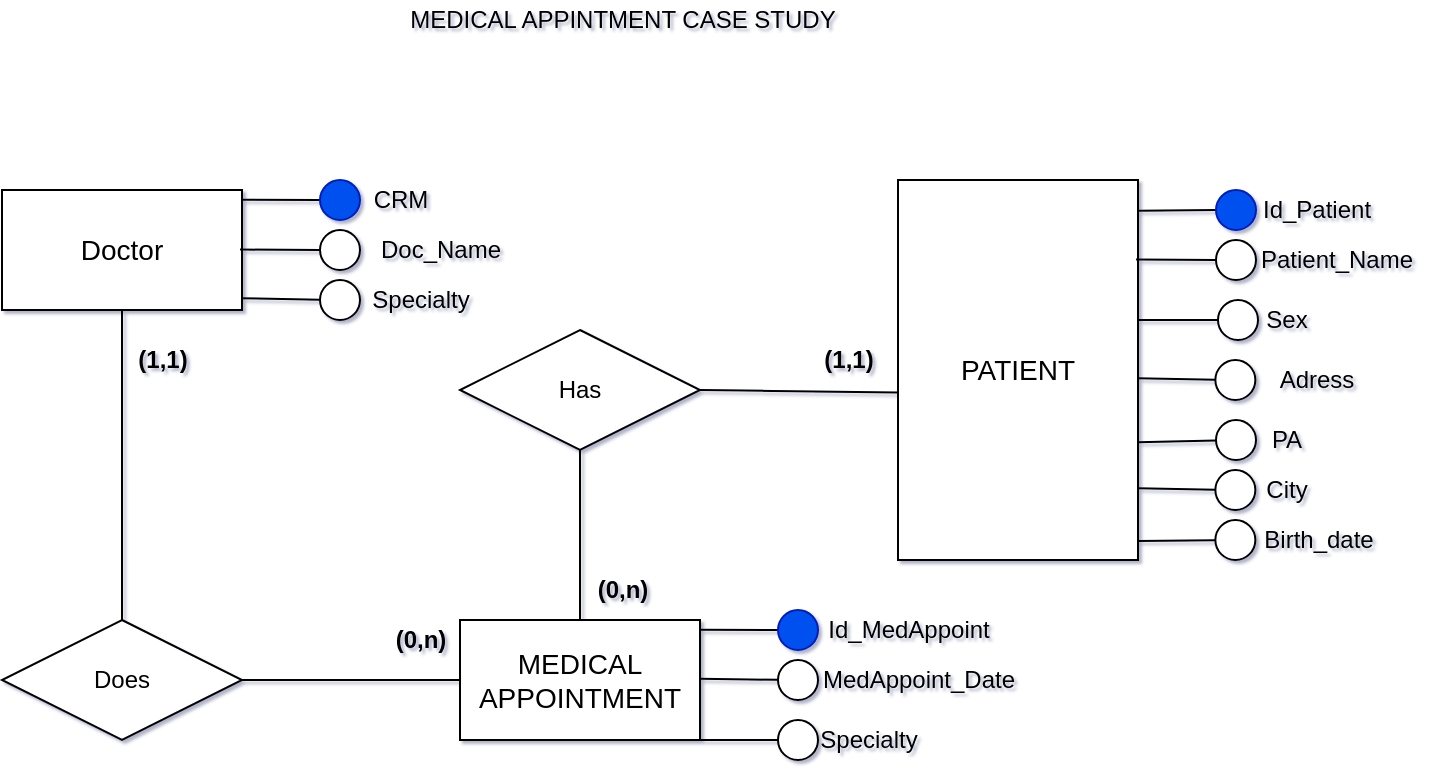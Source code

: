 <mxfile version="16.4.0" type="device"><diagram id="ak8YnBDwPTww-ZllFCEk" name="Page-1"><mxGraphModel dx="868" dy="593" grid="1" gridSize="10" guides="1" tooltips="1" connect="1" arrows="1" fold="1" page="1" pageScale="1" pageWidth="827" pageHeight="1169" math="0" shadow="1"><root><mxCell id="0"/><mxCell id="1" parent="0"/><mxCell id="Ps8PBKuRNGfaD492Uv-_-41" value="&lt;span style=&quot;font-size: 14px&quot;&gt;Doctor&lt;/span&gt;" style="rounded=0;whiteSpace=wrap;html=1;" parent="1" vertex="1"><mxGeometry x="90" y="195" width="120" height="60" as="geometry"/></mxCell><mxCell id="Ps8PBKuRNGfaD492Uv-_-49" value="&lt;span style=&quot;color: rgba(0 , 0 , 0 , 0) ; font-family: monospace ; font-size: 0px&quot;&gt;%3CmxGraphModel%3E%3Croot%3E%3CmxCell%20id%3D%220%22%2F%3E%3CmxCell%20id%3D%221%22%20parent%3D%220%22%2F%3E%3CmxCell%20id%3D%222%22%20value%3D%22%22%20style%3D%22endArrow%3Dnone%3Bhtml%3D1%3Brounded%3D0%3B%22%20edge%3D%221%22%20target%3D%225%22%20parent%3D%221%22%3E%3CmxGeometry%20relative%3D%221%22%20as%3D%22geometry%22%3E%3CmxPoint%20x%3D%22170%22%20y%3D%22-340%22%20as%3D%22sourcePoint%22%2F%3E%3CmxPoint%20x%3D%22220%22%20y%3D%22-350%22%20as%3D%22targetPoint%22%2F%3E%3C%2FmxGeometry%3E%3C%2FmxCell%3E%3CmxCell%20id%3D%223%22%20value%3D%22%22%20style%3D%22endArrow%3Dnone%3Bhtml%3D1%3Brounded%3D0%3BexitX%3D1%3BexitY%3D0.25%3BexitDx%3D0%3BexitDy%3D0%3B%22%20edge%3D%221%22%20target%3D%226%22%20parent%3D%221%22%3E%3CmxGeometry%20relative%3D%221%22%20as%3D%22geometry%22%3E%3CmxPoint%20x%3D%22170%22%20y%3D%22-315%22%20as%3D%22sourcePoint%22%2F%3E%3CmxPoint%20x%3D%22220%22%20y%3D%22-327%22%20as%3D%22targetPoint%22%2F%3E%3C%2FmxGeometry%3E%3C%2FmxCell%3E%3CmxCell%20id%3D%224%22%20value%3D%22%22%20style%3D%22endArrow%3Dnone%3Bhtml%3D1%3Brounded%3D0%3BexitX%3D1.007%3BexitY%3D0.671%3BexitDx%3D0%3BexitDy%3D0%3BexitPerimeter%3D0%3B%22%20edge%3D%221%22%20target%3D%227%22%20parent%3D%221%22%3E%3CmxGeometry%20relative%3D%221%22%20as%3D%22geometry%22%3E%3CmxPoint%20x%3D%22171.12%22%20y%3D%22-289.74%22%20as%3D%22sourcePoint%22%2F%3E%3CmxPoint%20x%3D%22220%22%20y%3D%22-308%22%20as%3D%22targetPoint%22%2F%3E%3C%2FmxGeometry%3E%3C%2FmxCell%3E%3CmxCell%20id%3D%225%22%20value%3D%22%22%20style%3D%22ellipse%3BwhiteSpace%3Dwrap%3Bhtml%3D1%3Balign%3Dcenter%3BfillColor%3D%230050ef%3BstrokeColor%3D%23001DBC%3BfontColor%3D%23ffffff%3B%22%20vertex%3D%221%22%20parent%3D%221%22%3E%3CmxGeometry%20x%3D%22205%22%20y%3D%22-350%22%20width%3D%2220%22%20height%3D%2220%22%20as%3D%22geometry%22%2F%3E%3C%2FmxCell%3E%3CmxCell%20id%3D%226%22%20value%3D%22%22%20style%3D%22ellipse%3BwhiteSpace%3Dwrap%3Bhtml%3D1%3Balign%3Dcenter%3B%22%20vertex%3D%221%22%20parent%3D%221%22%3E%3CmxGeometry%20x%3D%22205%22%20y%3D%22-325%22%20width%3D%2220%22%20height%3D%2220%22%20as%3D%22geometry%22%2F%3E%3C%2FmxCell%3E%3CmxCell%20id%3D%227%22%20value%3D%22%22%20style%3D%22ellipse%3BwhiteSpace%3Dwrap%3Bhtml%3D1%3Balign%3Dcenter%3BfontStyle%3D4%3B%22%20vertex%3D%221%22%20parent%3D%221%22%3E%3CmxGeometry%20x%3D%22205%22%20y%3D%22-300%22%20width%3D%2220%22%20height%3D%2220%22%20as%3D%22geometry%22%2F%3E%3C%2FmxCell%3E%3CmxCell%20id%3D%228%22%20value%3D%22CRM%22%20style%3D%22text%3Bhtml%3D1%3Balign%3Dcenter%3BverticalAlign%3Dmiddle%3Bresizable%3D0%3Bpoints%3D%5B%5D%3Bautosize%3D1%3BstrokeColor%3Dnone%3BfillColor%3Dnone%3B%22%20vertex%3D%221%22%20parent%3D%221%22%3E%3CmxGeometry%20x%3D%22250%22%20y%3D%22-350%22%20width%3D%2240%22%20height%3D%2220%22%20as%3D%22geometry%22%2F%3E%3C%2FmxCell%3E%3C%2Froot%3E%3C%2FmxGraphModel%3E&lt;/span&gt;" style="text;html=1;align=center;verticalAlign=middle;resizable=0;points=[];autosize=1;strokeColor=none;fillColor=none;" parent="1" vertex="1"><mxGeometry x="210" y="225" width="20" height="20" as="geometry"/></mxCell><mxCell id="Ps8PBKuRNGfaD492Uv-_-50" value="" style="endArrow=none;html=1;rounded=0;exitX=1.002;exitY=0.081;exitDx=0;exitDy=0;exitPerimeter=0;" parent="1" source="Ps8PBKuRNGfaD492Uv-_-41" target="Ps8PBKuRNGfaD492Uv-_-53" edge="1"><mxGeometry relative="1" as="geometry"><mxPoint x="214" y="200" as="sourcePoint"/><mxPoint x="264" y="190" as="targetPoint"/></mxGeometry></mxCell><mxCell id="Ps8PBKuRNGfaD492Uv-_-51" value="" style="endArrow=none;html=1;rounded=0;exitX=-0.048;exitY=-0.01;exitDx=0;exitDy=0;exitPerimeter=0;" parent="1" source="Ps8PBKuRNGfaD492Uv-_-49" target="Ps8PBKuRNGfaD492Uv-_-54" edge="1"><mxGeometry relative="1" as="geometry"><mxPoint x="214" y="225" as="sourcePoint"/><mxPoint x="264" y="213" as="targetPoint"/></mxGeometry></mxCell><mxCell id="Ps8PBKuRNGfaD492Uv-_-52" value="" style="endArrow=none;html=1;rounded=0;exitX=0.997;exitY=0.902;exitDx=0;exitDy=0;exitPerimeter=0;" parent="1" source="Ps8PBKuRNGfaD492Uv-_-41" target="Ps8PBKuRNGfaD492Uv-_-55" edge="1"><mxGeometry relative="1" as="geometry"><mxPoint x="215" y="250" as="sourcePoint"/><mxPoint x="264" y="232" as="targetPoint"/></mxGeometry></mxCell><mxCell id="Ps8PBKuRNGfaD492Uv-_-53" value="" style="ellipse;whiteSpace=wrap;html=1;align=center;fillColor=#0050ef;strokeColor=#001DBC;fontColor=#ffffff;" parent="1" vertex="1"><mxGeometry x="249" y="190" width="20" height="20" as="geometry"/></mxCell><mxCell id="Ps8PBKuRNGfaD492Uv-_-54" value="" style="ellipse;whiteSpace=wrap;html=1;align=center;" parent="1" vertex="1"><mxGeometry x="249" y="215" width="20" height="20" as="geometry"/></mxCell><mxCell id="Ps8PBKuRNGfaD492Uv-_-55" value="" style="ellipse;whiteSpace=wrap;html=1;align=center;fontStyle=4;" parent="1" vertex="1"><mxGeometry x="249" y="240" width="20" height="20" as="geometry"/></mxCell><mxCell id="Ps8PBKuRNGfaD492Uv-_-56" value="CRM" style="text;html=1;align=center;verticalAlign=middle;resizable=0;points=[];autosize=1;strokeColor=none;fillColor=none;" parent="1" vertex="1"><mxGeometry x="269" y="190" width="40" height="20" as="geometry"/></mxCell><mxCell id="Ps8PBKuRNGfaD492Uv-_-57" value="Doc_Name" style="text;html=1;align=center;verticalAlign=middle;resizable=0;points=[];autosize=1;strokeColor=none;fillColor=none;" parent="1" vertex="1"><mxGeometry x="269" y="215" width="80" height="20" as="geometry"/></mxCell><mxCell id="Ps8PBKuRNGfaD492Uv-_-58" value="Specialty" style="text;html=1;align=center;verticalAlign=middle;resizable=0;points=[];autosize=1;strokeColor=none;fillColor=none;" parent="1" vertex="1"><mxGeometry x="269" y="240" width="60" height="20" as="geometry"/></mxCell><mxCell id="Ps8PBKuRNGfaD492Uv-_-59" value="&lt;span style=&quot;font-size: 14px&quot;&gt;PATIENT&lt;/span&gt;" style="rounded=0;whiteSpace=wrap;html=1;" parent="1" vertex="1"><mxGeometry x="538" y="190" width="120" height="190" as="geometry"/></mxCell><mxCell id="Ps8PBKuRNGfaD492Uv-_-60" value="&lt;span style=&quot;color: rgba(0 , 0 , 0 , 0) ; font-family: monospace ; font-size: 0px&quot;&gt;%3CmxGraphModel%3E%3Croot%3E%3CmxCell%20id%3D%220%22%2F%3E%3CmxCell%20id%3D%221%22%20parent%3D%220%22%2F%3E%3CmxCell%20id%3D%222%22%20value%3D%22%22%20style%3D%22endArrow%3Dnone%3Bhtml%3D1%3Brounded%3D0%3B%22%20edge%3D%221%22%20target%3D%225%22%20parent%3D%221%22%3E%3CmxGeometry%20relative%3D%221%22%20as%3D%22geometry%22%3E%3CmxPoint%20x%3D%22170%22%20y%3D%22-340%22%20as%3D%22sourcePoint%22%2F%3E%3CmxPoint%20x%3D%22220%22%20y%3D%22-350%22%20as%3D%22targetPoint%22%2F%3E%3C%2FmxGeometry%3E%3C%2FmxCell%3E%3CmxCell%20id%3D%223%22%20value%3D%22%22%20style%3D%22endArrow%3Dnone%3Bhtml%3D1%3Brounded%3D0%3BexitX%3D1%3BexitY%3D0.25%3BexitDx%3D0%3BexitDy%3D0%3B%22%20edge%3D%221%22%20target%3D%226%22%20parent%3D%221%22%3E%3CmxGeometry%20relative%3D%221%22%20as%3D%22geometry%22%3E%3CmxPoint%20x%3D%22170%22%20y%3D%22-315%22%20as%3D%22sourcePoint%22%2F%3E%3CmxPoint%20x%3D%22220%22%20y%3D%22-327%22%20as%3D%22targetPoint%22%2F%3E%3C%2FmxGeometry%3E%3C%2FmxCell%3E%3CmxCell%20id%3D%224%22%20value%3D%22%22%20style%3D%22endArrow%3Dnone%3Bhtml%3D1%3Brounded%3D0%3BexitX%3D1.007%3BexitY%3D0.671%3BexitDx%3D0%3BexitDy%3D0%3BexitPerimeter%3D0%3B%22%20edge%3D%221%22%20target%3D%227%22%20parent%3D%221%22%3E%3CmxGeometry%20relative%3D%221%22%20as%3D%22geometry%22%3E%3CmxPoint%20x%3D%22171.12%22%20y%3D%22-289.74%22%20as%3D%22sourcePoint%22%2F%3E%3CmxPoint%20x%3D%22220%22%20y%3D%22-308%22%20as%3D%22targetPoint%22%2F%3E%3C%2FmxGeometry%3E%3C%2FmxCell%3E%3CmxCell%20id%3D%225%22%20value%3D%22%22%20style%3D%22ellipse%3BwhiteSpace%3Dwrap%3Bhtml%3D1%3Balign%3Dcenter%3BfillColor%3D%230050ef%3BstrokeColor%3D%23001DBC%3BfontColor%3D%23ffffff%3B%22%20vertex%3D%221%22%20parent%3D%221%22%3E%3CmxGeometry%20x%3D%22205%22%20y%3D%22-350%22%20width%3D%2220%22%20height%3D%2220%22%20as%3D%22geometry%22%2F%3E%3C%2FmxCell%3E%3CmxCell%20id%3D%226%22%20value%3D%22%22%20style%3D%22ellipse%3BwhiteSpace%3Dwrap%3Bhtml%3D1%3Balign%3Dcenter%3B%22%20vertex%3D%221%22%20parent%3D%221%22%3E%3CmxGeometry%20x%3D%22205%22%20y%3D%22-325%22%20width%3D%2220%22%20height%3D%2220%22%20as%3D%22geometry%22%2F%3E%3C%2FmxCell%3E%3CmxCell%20id%3D%227%22%20value%3D%22%22%20style%3D%22ellipse%3BwhiteSpace%3Dwrap%3Bhtml%3D1%3Balign%3Dcenter%3BfontStyle%3D4%3B%22%20vertex%3D%221%22%20parent%3D%221%22%3E%3CmxGeometry%20x%3D%22205%22%20y%3D%22-300%22%20width%3D%2220%22%20height%3D%2220%22%20as%3D%22geometry%22%2F%3E%3C%2FmxCell%3E%3CmxCell%20id%3D%228%22%20value%3D%22CRM%22%20style%3D%22text%3Bhtml%3D1%3Balign%3Dcenter%3BverticalAlign%3Dmiddle%3Bresizable%3D0%3Bpoints%3D%5B%5D%3Bautosize%3D1%3BstrokeColor%3Dnone%3BfillColor%3Dnone%3B%22%20vertex%3D%221%22%20parent%3D%221%22%3E%3CmxGeometry%20x%3D%22250%22%20y%3D%22-350%22%20width%3D%2240%22%20height%3D%2220%22%20as%3D%22geometry%22%2F%3E%3C%2FmxCell%3E%3C%2Froot%3E%3C%2FmxGraphModel%3E&lt;/span&gt;" style="text;html=1;align=center;verticalAlign=middle;resizable=0;points=[];autosize=1;strokeColor=none;fillColor=none;" parent="1" vertex="1"><mxGeometry x="658" y="230" width="20" height="20" as="geometry"/></mxCell><mxCell id="Ps8PBKuRNGfaD492Uv-_-61" value="" style="endArrow=none;html=1;rounded=0;exitX=1.002;exitY=0.081;exitDx=0;exitDy=0;exitPerimeter=0;" parent="1" source="Ps8PBKuRNGfaD492Uv-_-59" target="Ps8PBKuRNGfaD492Uv-_-64" edge="1"><mxGeometry relative="1" as="geometry"><mxPoint x="662" y="205" as="sourcePoint"/><mxPoint x="712" y="195" as="targetPoint"/></mxGeometry></mxCell><mxCell id="Ps8PBKuRNGfaD492Uv-_-62" value="" style="endArrow=none;html=1;rounded=0;exitX=-0.048;exitY=-0.01;exitDx=0;exitDy=0;exitPerimeter=0;" parent="1" source="Ps8PBKuRNGfaD492Uv-_-60" target="Ps8PBKuRNGfaD492Uv-_-65" edge="1"><mxGeometry relative="1" as="geometry"><mxPoint x="662" y="230" as="sourcePoint"/><mxPoint x="712" y="218" as="targetPoint"/></mxGeometry></mxCell><mxCell id="Ps8PBKuRNGfaD492Uv-_-63" value="" style="endArrow=none;html=1;rounded=0;exitX=0.998;exitY=0.69;exitDx=0;exitDy=0;exitPerimeter=0;" parent="1" source="Ps8PBKuRNGfaD492Uv-_-59" target="Ps8PBKuRNGfaD492Uv-_-66" edge="1"><mxGeometry relative="1" as="geometry"><mxPoint x="663" y="255" as="sourcePoint"/><mxPoint x="712" y="237" as="targetPoint"/></mxGeometry></mxCell><mxCell id="Ps8PBKuRNGfaD492Uv-_-64" value="" style="ellipse;whiteSpace=wrap;html=1;align=center;fillColor=#0050ef;strokeColor=#001DBC;fontColor=#ffffff;" parent="1" vertex="1"><mxGeometry x="697" y="195" width="20" height="20" as="geometry"/></mxCell><mxCell id="Ps8PBKuRNGfaD492Uv-_-65" value="" style="ellipse;whiteSpace=wrap;html=1;align=center;" parent="1" vertex="1"><mxGeometry x="697" y="220" width="20" height="20" as="geometry"/></mxCell><mxCell id="Ps8PBKuRNGfaD492Uv-_-66" value="" style="ellipse;whiteSpace=wrap;html=1;align=center;fontStyle=4;" parent="1" vertex="1"><mxGeometry x="697" y="310" width="20" height="20" as="geometry"/></mxCell><mxCell id="Ps8PBKuRNGfaD492Uv-_-67" value="Id_Patient" style="text;html=1;align=center;verticalAlign=middle;resizable=0;points=[];autosize=1;strokeColor=none;fillColor=none;" parent="1" vertex="1"><mxGeometry x="712" y="195" width="70" height="20" as="geometry"/></mxCell><mxCell id="Ps8PBKuRNGfaD492Uv-_-68" value="Patient_Name" style="text;html=1;align=center;verticalAlign=middle;resizable=0;points=[];autosize=1;strokeColor=none;fillColor=none;" parent="1" vertex="1"><mxGeometry x="712" y="220" width="90" height="20" as="geometry"/></mxCell><mxCell id="Ps8PBKuRNGfaD492Uv-_-69" value="PA" style="text;html=1;align=center;verticalAlign=middle;resizable=0;points=[];autosize=1;strokeColor=none;fillColor=none;" parent="1" vertex="1"><mxGeometry x="716.68" y="310" width="30" height="20" as="geometry"/></mxCell><mxCell id="Ps8PBKuRNGfaD492Uv-_-70" value="&lt;span style=&quot;font-size: 14px&quot;&gt;MEDICAL APPOINTMENT&lt;/span&gt;" style="rounded=0;whiteSpace=wrap;html=1;" parent="1" vertex="1"><mxGeometry x="319" y="410" width="120" height="60" as="geometry"/></mxCell><mxCell id="Ps8PBKuRNGfaD492Uv-_-71" value="&lt;span style=&quot;color: rgba(0 , 0 , 0 , 0) ; font-family: monospace ; font-size: 0px&quot;&gt;%3CmxGraphModel%3E%3Croot%3E%3CmxCell%20id%3D%220%22%2F%3E%3CmxCell%20id%3D%221%22%20parent%3D%220%22%2F%3E%3CmxCell%20id%3D%222%22%20value%3D%22%22%20style%3D%22endArrow%3Dnone%3Bhtml%3D1%3Brounded%3D0%3B%22%20edge%3D%221%22%20target%3D%225%22%20parent%3D%221%22%3E%3CmxGeometry%20relative%3D%221%22%20as%3D%22geometry%22%3E%3CmxPoint%20x%3D%22170%22%20y%3D%22-340%22%20as%3D%22sourcePoint%22%2F%3E%3CmxPoint%20x%3D%22220%22%20y%3D%22-350%22%20as%3D%22targetPoint%22%2F%3E%3C%2FmxGeometry%3E%3C%2FmxCell%3E%3CmxCell%20id%3D%223%22%20value%3D%22%22%20style%3D%22endArrow%3Dnone%3Bhtml%3D1%3Brounded%3D0%3BexitX%3D1%3BexitY%3D0.25%3BexitDx%3D0%3BexitDy%3D0%3B%22%20edge%3D%221%22%20target%3D%226%22%20parent%3D%221%22%3E%3CmxGeometry%20relative%3D%221%22%20as%3D%22geometry%22%3E%3CmxPoint%20x%3D%22170%22%20y%3D%22-315%22%20as%3D%22sourcePoint%22%2F%3E%3CmxPoint%20x%3D%22220%22%20y%3D%22-327%22%20as%3D%22targetPoint%22%2F%3E%3C%2FmxGeometry%3E%3C%2FmxCell%3E%3CmxCell%20id%3D%224%22%20value%3D%22%22%20style%3D%22endArrow%3Dnone%3Bhtml%3D1%3Brounded%3D0%3BexitX%3D1.007%3BexitY%3D0.671%3BexitDx%3D0%3BexitDy%3D0%3BexitPerimeter%3D0%3B%22%20edge%3D%221%22%20target%3D%227%22%20parent%3D%221%22%3E%3CmxGeometry%20relative%3D%221%22%20as%3D%22geometry%22%3E%3CmxPoint%20x%3D%22171.12%22%20y%3D%22-289.74%22%20as%3D%22sourcePoint%22%2F%3E%3CmxPoint%20x%3D%22220%22%20y%3D%22-308%22%20as%3D%22targetPoint%22%2F%3E%3C%2FmxGeometry%3E%3C%2FmxCell%3E%3CmxCell%20id%3D%225%22%20value%3D%22%22%20style%3D%22ellipse%3BwhiteSpace%3Dwrap%3Bhtml%3D1%3Balign%3Dcenter%3BfillColor%3D%230050ef%3BstrokeColor%3D%23001DBC%3BfontColor%3D%23ffffff%3B%22%20vertex%3D%221%22%20parent%3D%221%22%3E%3CmxGeometry%20x%3D%22205%22%20y%3D%22-350%22%20width%3D%2220%22%20height%3D%2220%22%20as%3D%22geometry%22%2F%3E%3C%2FmxCell%3E%3CmxCell%20id%3D%226%22%20value%3D%22%22%20style%3D%22ellipse%3BwhiteSpace%3Dwrap%3Bhtml%3D1%3Balign%3Dcenter%3B%22%20vertex%3D%221%22%20parent%3D%221%22%3E%3CmxGeometry%20x%3D%22205%22%20y%3D%22-325%22%20width%3D%2220%22%20height%3D%2220%22%20as%3D%22geometry%22%2F%3E%3C%2FmxCell%3E%3CmxCell%20id%3D%227%22%20value%3D%22%22%20style%3D%22ellipse%3BwhiteSpace%3Dwrap%3Bhtml%3D1%3Balign%3Dcenter%3BfontStyle%3D4%3B%22%20vertex%3D%221%22%20parent%3D%221%22%3E%3CmxGeometry%20x%3D%22205%22%20y%3D%22-300%22%20width%3D%2220%22%20height%3D%2220%22%20as%3D%22geometry%22%2F%3E%3C%2FmxCell%3E%3CmxCell%20id%3D%228%22%20value%3D%22CRM%22%20style%3D%22text%3Bhtml%3D1%3Balign%3Dcenter%3BverticalAlign%3Dmiddle%3Bresizable%3D0%3Bpoints%3D%5B%5D%3Bautosize%3D1%3BstrokeColor%3Dnone%3BfillColor%3Dnone%3B%22%20vertex%3D%221%22%20parent%3D%221%22%3E%3CmxGeometry%20x%3D%22250%22%20y%3D%22-350%22%20width%3D%2240%22%20height%3D%2220%22%20as%3D%22geometry%22%2F%3E%3C%2FmxCell%3E%3C%2Froot%3E%3C%2FmxGraphModel%3E&lt;/span&gt;" style="text;html=1;align=center;verticalAlign=middle;resizable=0;points=[];autosize=1;strokeColor=none;fillColor=none;" parent="1" vertex="1"><mxGeometry x="439" y="440" width="20" height="20" as="geometry"/></mxCell><mxCell id="Ps8PBKuRNGfaD492Uv-_-72" value="" style="endArrow=none;html=1;rounded=0;exitX=1.002;exitY=0.081;exitDx=0;exitDy=0;exitPerimeter=0;" parent="1" source="Ps8PBKuRNGfaD492Uv-_-70" target="Ps8PBKuRNGfaD492Uv-_-75" edge="1"><mxGeometry relative="1" as="geometry"><mxPoint x="443" y="415" as="sourcePoint"/><mxPoint x="493" y="405" as="targetPoint"/></mxGeometry></mxCell><mxCell id="Ps8PBKuRNGfaD492Uv-_-73" value="" style="endArrow=none;html=1;rounded=0;exitX=-0.01;exitY=-0.034;exitDx=0;exitDy=0;exitPerimeter=0;" parent="1" source="Ps8PBKuRNGfaD492Uv-_-71" target="Ps8PBKuRNGfaD492Uv-_-76" edge="1"><mxGeometry relative="1" as="geometry"><mxPoint x="443" y="440" as="sourcePoint"/><mxPoint x="493" y="428" as="targetPoint"/></mxGeometry></mxCell><mxCell id="Ps8PBKuRNGfaD492Uv-_-75" value="" style="ellipse;whiteSpace=wrap;html=1;align=center;fillColor=#0050ef;strokeColor=#001DBC;fontColor=#ffffff;" parent="1" vertex="1"><mxGeometry x="478" y="405" width="20" height="20" as="geometry"/></mxCell><mxCell id="Ps8PBKuRNGfaD492Uv-_-76" value="" style="ellipse;whiteSpace=wrap;html=1;align=center;" parent="1" vertex="1"><mxGeometry x="478" y="430" width="20" height="20" as="geometry"/></mxCell><mxCell id="Ps8PBKuRNGfaD492Uv-_-78" value="&lt;span style=&quot;text-align: left&quot;&gt;Id_MedAppoint&lt;/span&gt;" style="text;html=1;align=center;verticalAlign=middle;resizable=0;points=[];autosize=1;strokeColor=none;fillColor=none;" parent="1" vertex="1"><mxGeometry x="493" y="405" width="100" height="20" as="geometry"/></mxCell><mxCell id="Ps8PBKuRNGfaD492Uv-_-79" value="&lt;div style=&quot;text-align: left&quot;&gt;&lt;span&gt;MedAppoint_Date&lt;/span&gt;&lt;/div&gt;" style="text;html=1;align=center;verticalAlign=middle;resizable=0;points=[];autosize=1;strokeColor=none;fillColor=none;" parent="1" vertex="1"><mxGeometry x="493" y="430" width="110" height="20" as="geometry"/></mxCell><mxCell id="Ps8PBKuRNGfaD492Uv-_-81" value="&lt;span style=&quot;color: rgba(0 , 0 , 0 , 0) ; font-family: monospace ; font-size: 0px&quot;&gt;%3CmxGraphModel%3E%3Croot%3E%3CmxCell%20id%3D%220%22%2F%3E%3CmxCell%20id%3D%221%22%20parent%3D%220%22%2F%3E%3CmxCell%20id%3D%222%22%20value%3D%22%22%20style%3D%22endArrow%3Dnone%3Bhtml%3D1%3Brounded%3D0%3B%22%20edge%3D%221%22%20target%3D%225%22%20parent%3D%221%22%3E%3CmxGeometry%20relative%3D%221%22%20as%3D%22geometry%22%3E%3CmxPoint%20x%3D%22170%22%20y%3D%22-340%22%20as%3D%22sourcePoint%22%2F%3E%3CmxPoint%20x%3D%22220%22%20y%3D%22-350%22%20as%3D%22targetPoint%22%2F%3E%3C%2FmxGeometry%3E%3C%2FmxCell%3E%3CmxCell%20id%3D%223%22%20value%3D%22%22%20style%3D%22endArrow%3Dnone%3Bhtml%3D1%3Brounded%3D0%3BexitX%3D1%3BexitY%3D0.25%3BexitDx%3D0%3BexitDy%3D0%3B%22%20edge%3D%221%22%20target%3D%226%22%20parent%3D%221%22%3E%3CmxGeometry%20relative%3D%221%22%20as%3D%22geometry%22%3E%3CmxPoint%20x%3D%22170%22%20y%3D%22-315%22%20as%3D%22sourcePoint%22%2F%3E%3CmxPoint%20x%3D%22220%22%20y%3D%22-327%22%20as%3D%22targetPoint%22%2F%3E%3C%2FmxGeometry%3E%3C%2FmxCell%3E%3CmxCell%20id%3D%224%22%20value%3D%22%22%20style%3D%22endArrow%3Dnone%3Bhtml%3D1%3Brounded%3D0%3BexitX%3D1.007%3BexitY%3D0.671%3BexitDx%3D0%3BexitDy%3D0%3BexitPerimeter%3D0%3B%22%20edge%3D%221%22%20target%3D%227%22%20parent%3D%221%22%3E%3CmxGeometry%20relative%3D%221%22%20as%3D%22geometry%22%3E%3CmxPoint%20x%3D%22171.12%22%20y%3D%22-289.74%22%20as%3D%22sourcePoint%22%2F%3E%3CmxPoint%20x%3D%22220%22%20y%3D%22-308%22%20as%3D%22targetPoint%22%2F%3E%3C%2FmxGeometry%3E%3C%2FmxCell%3E%3CmxCell%20id%3D%225%22%20value%3D%22%22%20style%3D%22ellipse%3BwhiteSpace%3Dwrap%3Bhtml%3D1%3Balign%3Dcenter%3BfillColor%3D%230050ef%3BstrokeColor%3D%23001DBC%3BfontColor%3D%23ffffff%3B%22%20vertex%3D%221%22%20parent%3D%221%22%3E%3CmxGeometry%20x%3D%22205%22%20y%3D%22-350%22%20width%3D%2220%22%20height%3D%2220%22%20as%3D%22geometry%22%2F%3E%3C%2FmxCell%3E%3CmxCell%20id%3D%226%22%20value%3D%22%22%20style%3D%22ellipse%3BwhiteSpace%3Dwrap%3Bhtml%3D1%3Balign%3Dcenter%3B%22%20vertex%3D%221%22%20parent%3D%221%22%3E%3CmxGeometry%20x%3D%22205%22%20y%3D%22-325%22%20width%3D%2220%22%20height%3D%2220%22%20as%3D%22geometry%22%2F%3E%3C%2FmxCell%3E%3CmxCell%20id%3D%227%22%20value%3D%22%22%20style%3D%22ellipse%3BwhiteSpace%3Dwrap%3Bhtml%3D1%3Balign%3Dcenter%3BfontStyle%3D4%3B%22%20vertex%3D%221%22%20parent%3D%221%22%3E%3CmxGeometry%20x%3D%22205%22%20y%3D%22-300%22%20width%3D%2220%22%20height%3D%2220%22%20as%3D%22geometry%22%2F%3E%3C%2FmxCell%3E%3CmxCell%20id%3D%228%22%20value%3D%22CRM%22%20style%3D%22text%3Bhtml%3D1%3Balign%3Dcenter%3BverticalAlign%3Dmiddle%3Bresizable%3D0%3Bpoints%3D%5B%5D%3Bautosize%3D1%3BstrokeColor%3Dnone%3BfillColor%3Dnone%3B%22%20vertex%3D%221%22%20parent%3D%221%22%3E%3CmxGeometry%20x%3D%22250%22%20y%3D%22-350%22%20width%3D%2240%22%20height%3D%2220%22%20as%3D%22geometry%22%2F%3E%3C%2FmxCell%3E%3C%2Froot%3E%3C%2FmxGraphModel%3E&lt;/span&gt;" style="text;html=1;align=center;verticalAlign=middle;resizable=0;points=[];autosize=1;strokeColor=none;fillColor=none;" parent="1" vertex="1"><mxGeometry x="668.96" y="265" width="20" height="20" as="geometry"/></mxCell><mxCell id="Ps8PBKuRNGfaD492Uv-_-82" value="" style="endArrow=none;html=1;rounded=0;" parent="1" target="Ps8PBKuRNGfaD492Uv-_-84" edge="1"><mxGeometry relative="1" as="geometry"><mxPoint x="658" y="260" as="sourcePoint"/><mxPoint x="722.96" y="253" as="targetPoint"/></mxGeometry></mxCell><mxCell id="Ps8PBKuRNGfaD492Uv-_-83" value="" style="endArrow=none;html=1;rounded=0;exitX=0.998;exitY=0.522;exitDx=0;exitDy=0;exitPerimeter=0;" parent="1" source="Ps8PBKuRNGfaD492Uv-_-59" target="Ps8PBKuRNGfaD492Uv-_-85" edge="1"><mxGeometry relative="1" as="geometry"><mxPoint x="668.6" y="289.12" as="sourcePoint"/><mxPoint x="722.96" y="272" as="targetPoint"/></mxGeometry></mxCell><mxCell id="Ps8PBKuRNGfaD492Uv-_-84" value="" style="ellipse;whiteSpace=wrap;html=1;align=center;" parent="1" vertex="1"><mxGeometry x="698" y="250" width="20" height="20" as="geometry"/></mxCell><mxCell id="Ps8PBKuRNGfaD492Uv-_-85" value="" style="ellipse;whiteSpace=wrap;html=1;align=center;fontStyle=4;" parent="1" vertex="1"><mxGeometry x="696.68" y="280" width="20" height="20" as="geometry"/></mxCell><mxCell id="Ps8PBKuRNGfaD492Uv-_-86" value="Sex" style="text;html=1;align=center;verticalAlign=middle;resizable=0;points=[];autosize=1;strokeColor=none;fillColor=none;" parent="1" vertex="1"><mxGeometry x="712.0" y="250" width="40" height="20" as="geometry"/></mxCell><mxCell id="Ps8PBKuRNGfaD492Uv-_-87" value="Adress" style="text;html=1;align=center;verticalAlign=middle;resizable=0;points=[];autosize=1;strokeColor=none;fillColor=none;" parent="1" vertex="1"><mxGeometry x="721.68" y="280" width="50" height="20" as="geometry"/></mxCell><mxCell id="Ps8PBKuRNGfaD492Uv-_-92" value="" style="endArrow=none;html=1;rounded=0;exitX=1.001;exitY=0.811;exitDx=0;exitDy=0;exitPerimeter=0;" parent="1" source="Ps8PBKuRNGfaD492Uv-_-59" target="Ps8PBKuRNGfaD492Uv-_-93" edge="1"><mxGeometry relative="1" as="geometry"><mxPoint x="668.96" y="361.28" as="sourcePoint"/><mxPoint x="723.32" y="282" as="targetPoint"/></mxGeometry></mxCell><mxCell id="Ps8PBKuRNGfaD492Uv-_-93" value="" style="ellipse;whiteSpace=wrap;html=1;align=center;fontStyle=4;" parent="1" vertex="1"><mxGeometry x="696.68" y="335" width="20" height="20" as="geometry"/></mxCell><mxCell id="Ps8PBKuRNGfaD492Uv-_-94" value="City" style="text;html=1;align=center;verticalAlign=middle;resizable=0;points=[];autosize=1;strokeColor=none;fillColor=none;" parent="1" vertex="1"><mxGeometry x="711.68" y="335" width="40" height="20" as="geometry"/></mxCell><mxCell id="Ps8PBKuRNGfaD492Uv-_-95" value="" style="endArrow=none;html=1;rounded=0;exitX=0.998;exitY=0.95;exitDx=0;exitDy=0;exitPerimeter=0;" parent="1" source="Ps8PBKuRNGfaD492Uv-_-59" target="Ps8PBKuRNGfaD492Uv-_-96" edge="1"><mxGeometry relative="1" as="geometry"><mxPoint x="677.32" y="406.28" as="sourcePoint"/><mxPoint x="731.68" y="327" as="targetPoint"/></mxGeometry></mxCell><mxCell id="Ps8PBKuRNGfaD492Uv-_-96" value="" style="ellipse;whiteSpace=wrap;html=1;align=center;fontStyle=4;" parent="1" vertex="1"><mxGeometry x="696.68" y="360" width="20" height="20" as="geometry"/></mxCell><mxCell id="Ps8PBKuRNGfaD492Uv-_-97" value="&lt;span style=&quot;text-align: left&quot;&gt;Birth_date&lt;/span&gt;" style="text;html=1;align=center;verticalAlign=middle;resizable=0;points=[];autosize=1;strokeColor=none;fillColor=none;" parent="1" vertex="1"><mxGeometry x="713" y="360" width="70" height="20" as="geometry"/></mxCell><mxCell id="Ps8PBKuRNGfaD492Uv-_-98" value="Does" style="shape=rhombus;perimeter=rhombusPerimeter;whiteSpace=wrap;html=1;align=center;" parent="1" vertex="1"><mxGeometry x="90" y="410" width="120" height="60" as="geometry"/></mxCell><mxCell id="Ps8PBKuRNGfaD492Uv-_-99" value="Has" style="shape=rhombus;perimeter=rhombusPerimeter;whiteSpace=wrap;html=1;align=center;" parent="1" vertex="1"><mxGeometry x="319" y="265" width="120" height="60" as="geometry"/></mxCell><mxCell id="Ps8PBKuRNGfaD492Uv-_-109" value="" style="endArrow=none;html=1;rounded=0;exitX=0.5;exitY=1;exitDx=0;exitDy=0;entryX=0.5;entryY=0;entryDx=0;entryDy=0;" parent="1" source="Ps8PBKuRNGfaD492Uv-_-41" target="Ps8PBKuRNGfaD492Uv-_-98" edge="1"><mxGeometry relative="1" as="geometry"><mxPoint x="80" y="360" as="sourcePoint"/><mxPoint x="240" y="360" as="targetPoint"/></mxGeometry></mxCell><mxCell id="Ps8PBKuRNGfaD492Uv-_-110" value="" style="endArrow=none;html=1;rounded=0;exitX=1;exitY=0.5;exitDx=0;exitDy=0;entryX=0;entryY=0.5;entryDx=0;entryDy=0;" parent="1" source="Ps8PBKuRNGfaD492Uv-_-98" target="Ps8PBKuRNGfaD492Uv-_-70" edge="1"><mxGeometry relative="1" as="geometry"><mxPoint x="160" y="265" as="sourcePoint"/><mxPoint x="160" y="420" as="targetPoint"/></mxGeometry></mxCell><mxCell id="Ps8PBKuRNGfaD492Uv-_-111" value="" style="endArrow=none;html=1;rounded=0;entryX=1;entryY=0.5;entryDx=0;entryDy=0;exitX=-0.003;exitY=0.559;exitDx=0;exitDy=0;exitPerimeter=0;" parent="1" source="Ps8PBKuRNGfaD492Uv-_-59" target="Ps8PBKuRNGfaD492Uv-_-99" edge="1"><mxGeometry relative="1" as="geometry"><mxPoint x="160" y="265" as="sourcePoint"/><mxPoint x="160" y="420" as="targetPoint"/></mxGeometry></mxCell><mxCell id="Ps8PBKuRNGfaD492Uv-_-112" value="" style="endArrow=none;html=1;rounded=0;exitX=0.5;exitY=1;exitDx=0;exitDy=0;entryX=0.5;entryY=0;entryDx=0;entryDy=0;" parent="1" source="Ps8PBKuRNGfaD492Uv-_-99" target="Ps8PBKuRNGfaD492Uv-_-70" edge="1"><mxGeometry relative="1" as="geometry"><mxPoint x="630.6" y="276.07" as="sourcePoint"/><mxPoint x="569" y="280" as="targetPoint"/></mxGeometry></mxCell><mxCell id="Ps8PBKuRNGfaD492Uv-_-113" value="&lt;b&gt;(1,1)&lt;/b&gt;" style="text;html=1;align=center;verticalAlign=middle;resizable=0;points=[];autosize=1;strokeColor=none;fillColor=none;strokeWidth=3;" parent="1" vertex="1"><mxGeometry x="150" y="270" width="40" height="20" as="geometry"/></mxCell><mxCell id="Ps8PBKuRNGfaD492Uv-_-114" value="&lt;b&gt;(0,n)&lt;/b&gt;" style="text;html=1;align=center;verticalAlign=middle;resizable=0;points=[];autosize=1;strokeColor=none;fillColor=none;" parent="1" vertex="1"><mxGeometry x="279" y="410" width="40" height="20" as="geometry"/></mxCell><mxCell id="Ps8PBKuRNGfaD492Uv-_-116" value="&lt;b&gt;(1,1)&lt;/b&gt;" style="text;html=1;align=center;verticalAlign=middle;resizable=0;points=[];autosize=1;strokeColor=none;fillColor=none;" parent="1" vertex="1"><mxGeometry x="493" y="270" width="40" height="20" as="geometry"/></mxCell><mxCell id="Ps8PBKuRNGfaD492Uv-_-119" value="&lt;b&gt;(0,n)&lt;/b&gt;" style="text;html=1;align=center;verticalAlign=middle;resizable=0;points=[];autosize=1;strokeColor=none;fillColor=none;" parent="1" vertex="1"><mxGeometry x="380" y="385" width="40" height="20" as="geometry"/></mxCell><mxCell id="Ps8PBKuRNGfaD492Uv-_-120" value="MEDICAL APPINTMENT CASE STUDY" style="text;html=1;align=center;verticalAlign=middle;resizable=0;points=[];autosize=1;strokeColor=none;fillColor=none;" parent="1" vertex="1"><mxGeometry x="285" y="100" width="230" height="20" as="geometry"/></mxCell><mxCell id="BwXmcqweUyAECGxZMai7-1" value="" style="endArrow=none;html=1;rounded=0;exitX=1;exitY=1;exitDx=0;exitDy=0;" parent="1" source="Ps8PBKuRNGfaD492Uv-_-70" target="BwXmcqweUyAECGxZMai7-2" edge="1"><mxGeometry relative="1" as="geometry"><mxPoint x="428.04" y="483.7" as="sourcePoint"/><mxPoint x="493" y="458" as="targetPoint"/></mxGeometry></mxCell><mxCell id="BwXmcqweUyAECGxZMai7-2" value="" style="ellipse;whiteSpace=wrap;html=1;align=center;" parent="1" vertex="1"><mxGeometry x="478" y="460" width="20" height="20" as="geometry"/></mxCell><mxCell id="BwXmcqweUyAECGxZMai7-3" value="&lt;span style=&quot;text-align: left&quot;&gt;Specialty&lt;/span&gt;" style="text;html=1;align=center;verticalAlign=middle;resizable=0;points=[];autosize=1;strokeColor=none;fillColor=none;" parent="1" vertex="1"><mxGeometry x="493" y="460" width="60" height="20" as="geometry"/></mxCell></root></mxGraphModel></diagram></mxfile>